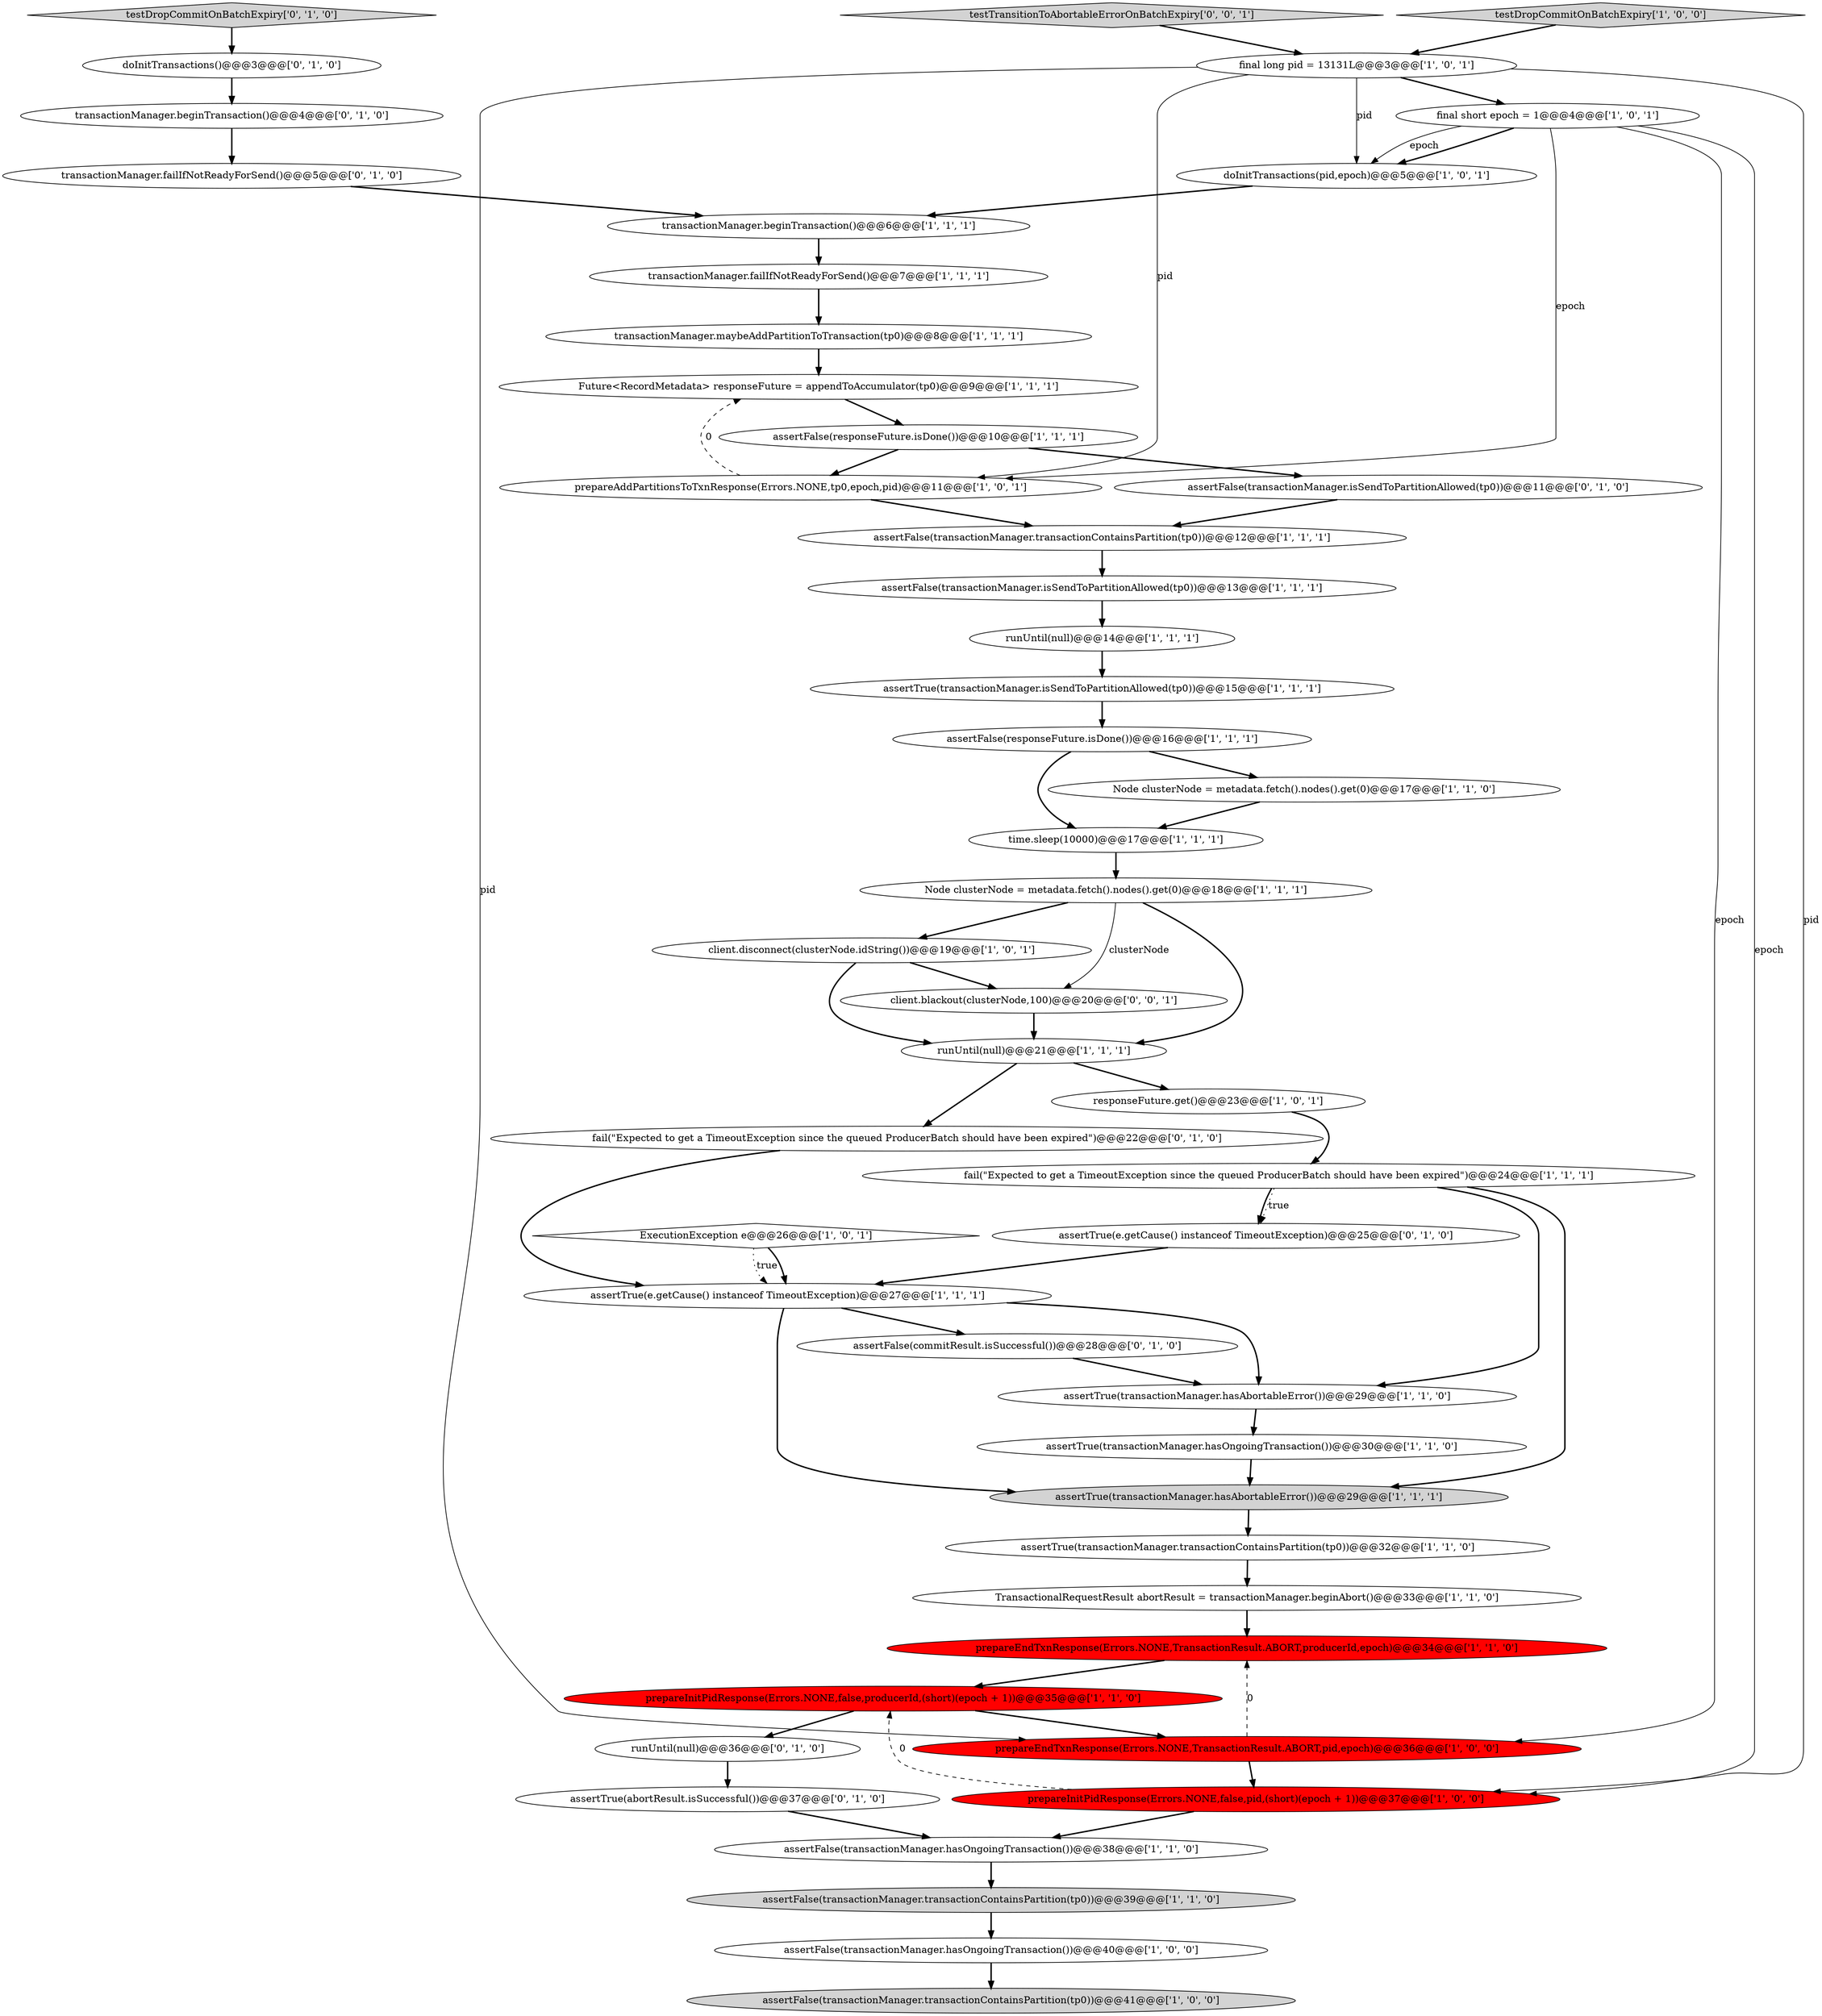 digraph {
31 [style = filled, label = "assertFalse(transactionManager.isSendToPartitionAllowed(tp0))@@@13@@@['1', '1', '1']", fillcolor = white, shape = ellipse image = "AAA0AAABBB1BBB"];
10 [style = filled, label = "doInitTransactions(pid,epoch)@@@5@@@['1', '0', '1']", fillcolor = white, shape = ellipse image = "AAA0AAABBB1BBB"];
17 [style = filled, label = "assertTrue(transactionManager.isSendToPartitionAllowed(tp0))@@@15@@@['1', '1', '1']", fillcolor = white, shape = ellipse image = "AAA0AAABBB1BBB"];
1 [style = filled, label = "ExecutionException e@@@26@@@['1', '0', '1']", fillcolor = white, shape = diamond image = "AAA0AAABBB1BBB"];
14 [style = filled, label = "prepareEndTxnResponse(Errors.NONE,TransactionResult.ABORT,producerId,epoch)@@@34@@@['1', '1', '0']", fillcolor = red, shape = ellipse image = "AAA1AAABBB1BBB"];
38 [style = filled, label = "assertTrue(abortResult.isSuccessful())@@@37@@@['0', '1', '0']", fillcolor = white, shape = ellipse image = "AAA0AAABBB2BBB"];
41 [style = filled, label = "assertFalse(commitResult.isSuccessful())@@@28@@@['0', '1', '0']", fillcolor = white, shape = ellipse image = "AAA0AAABBB2BBB"];
27 [style = filled, label = "prepareInitPidResponse(Errors.NONE,false,pid,(short)(epoch + 1))@@@37@@@['1', '0', '0']", fillcolor = red, shape = ellipse image = "AAA1AAABBB1BBB"];
46 [style = filled, label = "transactionManager.beginTransaction()@@@4@@@['0', '1', '0']", fillcolor = white, shape = ellipse image = "AAA0AAABBB2BBB"];
47 [style = filled, label = "client.blackout(clusterNode,100)@@@20@@@['0', '0', '1']", fillcolor = white, shape = ellipse image = "AAA0AAABBB3BBB"];
44 [style = filled, label = "doInitTransactions()@@@3@@@['0', '1', '0']", fillcolor = white, shape = ellipse image = "AAA0AAABBB2BBB"];
26 [style = filled, label = "transactionManager.beginTransaction()@@@6@@@['1', '1', '1']", fillcolor = white, shape = ellipse image = "AAA0AAABBB1BBB"];
30 [style = filled, label = "Future<RecordMetadata> responseFuture = appendToAccumulator(tp0)@@@9@@@['1', '1', '1']", fillcolor = white, shape = ellipse image = "AAA0AAABBB1BBB"];
8 [style = filled, label = "assertTrue(transactionManager.hasOngoingTransaction())@@@30@@@['1', '1', '0']", fillcolor = white, shape = ellipse image = "AAA0AAABBB1BBB"];
7 [style = filled, label = "fail(\"Expected to get a TimeoutException since the queued ProducerBatch should have been expired\")@@@24@@@['1', '1', '1']", fillcolor = white, shape = ellipse image = "AAA0AAABBB1BBB"];
37 [style = filled, label = "fail(\"Expected to get a TimeoutException since the queued ProducerBatch should have been expired\")@@@22@@@['0', '1', '0']", fillcolor = white, shape = ellipse image = "AAA0AAABBB2BBB"];
35 [style = filled, label = "Node clusterNode = metadata.fetch().nodes().get(0)@@@18@@@['1', '1', '1']", fillcolor = white, shape = ellipse image = "AAA0AAABBB1BBB"];
32 [style = filled, label = "assertTrue(e.getCause() instanceof TimeoutException)@@@27@@@['1', '1', '1']", fillcolor = white, shape = ellipse image = "AAA0AAABBB1BBB"];
48 [style = filled, label = "testTransitionToAbortableErrorOnBatchExpiry['0', '0', '1']", fillcolor = lightgray, shape = diamond image = "AAA0AAABBB3BBB"];
4 [style = filled, label = "assertTrue(transactionManager.hasAbortableError())@@@29@@@['1', '1', '0']", fillcolor = white, shape = ellipse image = "AAA0AAABBB1BBB"];
9 [style = filled, label = "TransactionalRequestResult abortResult = transactionManager.beginAbort()@@@33@@@['1', '1', '0']", fillcolor = white, shape = ellipse image = "AAA0AAABBB1BBB"];
45 [style = filled, label = "runUntil(null)@@@36@@@['0', '1', '0']", fillcolor = white, shape = ellipse image = "AAA0AAABBB2BBB"];
24 [style = filled, label = "final short epoch = 1@@@4@@@['1', '0', '1']", fillcolor = white, shape = ellipse image = "AAA0AAABBB1BBB"];
11 [style = filled, label = "testDropCommitOnBatchExpiry['1', '0', '0']", fillcolor = lightgray, shape = diamond image = "AAA0AAABBB1BBB"];
0 [style = filled, label = "runUntil(null)@@@21@@@['1', '1', '1']", fillcolor = white, shape = ellipse image = "AAA0AAABBB1BBB"];
23 [style = filled, label = "prepareInitPidResponse(Errors.NONE,false,producerId,(short)(epoch + 1))@@@35@@@['1', '1', '0']", fillcolor = red, shape = ellipse image = "AAA1AAABBB1BBB"];
2 [style = filled, label = "prepareAddPartitionsToTxnResponse(Errors.NONE,tp0,epoch,pid)@@@11@@@['1', '0', '1']", fillcolor = white, shape = ellipse image = "AAA0AAABBB1BBB"];
42 [style = filled, label = "assertFalse(transactionManager.isSendToPartitionAllowed(tp0))@@@11@@@['0', '1', '0']", fillcolor = white, shape = ellipse image = "AAA0AAABBB2BBB"];
19 [style = filled, label = "Node clusterNode = metadata.fetch().nodes().get(0)@@@17@@@['1', '1', '0']", fillcolor = white, shape = ellipse image = "AAA0AAABBB1BBB"];
16 [style = filled, label = "runUntil(null)@@@14@@@['1', '1', '1']", fillcolor = white, shape = ellipse image = "AAA0AAABBB1BBB"];
29 [style = filled, label = "final long pid = 13131L@@@3@@@['1', '0', '1']", fillcolor = white, shape = ellipse image = "AAA0AAABBB1BBB"];
39 [style = filled, label = "assertTrue(e.getCause() instanceof TimeoutException)@@@25@@@['0', '1', '0']", fillcolor = white, shape = ellipse image = "AAA0AAABBB2BBB"];
34 [style = filled, label = "assertFalse(transactionManager.hasOngoingTransaction())@@@40@@@['1', '0', '0']", fillcolor = white, shape = ellipse image = "AAA0AAABBB1BBB"];
33 [style = filled, label = "transactionManager.failIfNotReadyForSend()@@@7@@@['1', '1', '1']", fillcolor = white, shape = ellipse image = "AAA0AAABBB1BBB"];
20 [style = filled, label = "assertTrue(transactionManager.hasAbortableError())@@@29@@@['1', '1', '1']", fillcolor = lightgray, shape = ellipse image = "AAA0AAABBB1BBB"];
28 [style = filled, label = "transactionManager.maybeAddPartitionToTransaction(tp0)@@@8@@@['1', '1', '1']", fillcolor = white, shape = ellipse image = "AAA0AAABBB1BBB"];
21 [style = filled, label = "responseFuture.get()@@@23@@@['1', '0', '1']", fillcolor = white, shape = ellipse image = "AAA0AAABBB1BBB"];
3 [style = filled, label = "assertTrue(transactionManager.transactionContainsPartition(tp0))@@@32@@@['1', '1', '0']", fillcolor = white, shape = ellipse image = "AAA0AAABBB1BBB"];
25 [style = filled, label = "assertFalse(transactionManager.transactionContainsPartition(tp0))@@@12@@@['1', '1', '1']", fillcolor = white, shape = ellipse image = "AAA0AAABBB1BBB"];
13 [style = filled, label = "assertFalse(transactionManager.transactionContainsPartition(tp0))@@@41@@@['1', '0', '0']", fillcolor = lightgray, shape = ellipse image = "AAA0AAABBB1BBB"];
22 [style = filled, label = "assertFalse(transactionManager.transactionContainsPartition(tp0))@@@39@@@['1', '1', '0']", fillcolor = lightgray, shape = ellipse image = "AAA0AAABBB1BBB"];
36 [style = filled, label = "assertFalse(responseFuture.isDone())@@@10@@@['1', '1', '1']", fillcolor = white, shape = ellipse image = "AAA0AAABBB1BBB"];
40 [style = filled, label = "testDropCommitOnBatchExpiry['0', '1', '0']", fillcolor = lightgray, shape = diamond image = "AAA0AAABBB2BBB"];
5 [style = filled, label = "time.sleep(10000)@@@17@@@['1', '1', '1']", fillcolor = white, shape = ellipse image = "AAA0AAABBB1BBB"];
15 [style = filled, label = "client.disconnect(clusterNode.idString())@@@19@@@['1', '0', '1']", fillcolor = white, shape = ellipse image = "AAA0AAABBB1BBB"];
12 [style = filled, label = "prepareEndTxnResponse(Errors.NONE,TransactionResult.ABORT,pid,epoch)@@@36@@@['1', '0', '0']", fillcolor = red, shape = ellipse image = "AAA1AAABBB1BBB"];
6 [style = filled, label = "assertFalse(responseFuture.isDone())@@@16@@@['1', '1', '1']", fillcolor = white, shape = ellipse image = "AAA0AAABBB1BBB"];
18 [style = filled, label = "assertFalse(transactionManager.hasOngoingTransaction())@@@38@@@['1', '1', '0']", fillcolor = white, shape = ellipse image = "AAA0AAABBB1BBB"];
43 [style = filled, label = "transactionManager.failIfNotReadyForSend()@@@5@@@['0', '1', '0']", fillcolor = white, shape = ellipse image = "AAA0AAABBB2BBB"];
24->10 [style = bold, label=""];
27->18 [style = bold, label=""];
24->2 [style = solid, label="epoch"];
0->37 [style = bold, label=""];
28->30 [style = bold, label=""];
35->15 [style = bold, label=""];
17->6 [style = bold, label=""];
31->16 [style = bold, label=""];
23->45 [style = bold, label=""];
48->29 [style = bold, label=""];
42->25 [style = bold, label=""];
29->2 [style = solid, label="pid"];
29->27 [style = solid, label="pid"];
33->28 [style = bold, label=""];
27->23 [style = dashed, label="0"];
29->10 [style = solid, label="pid"];
34->13 [style = bold, label=""];
35->47 [style = solid, label="clusterNode"];
41->4 [style = bold, label=""];
11->29 [style = bold, label=""];
30->36 [style = bold, label=""];
10->26 [style = bold, label=""];
0->21 [style = bold, label=""];
6->19 [style = bold, label=""];
16->17 [style = bold, label=""];
7->4 [style = bold, label=""];
20->3 [style = bold, label=""];
43->26 [style = bold, label=""];
7->20 [style = bold, label=""];
7->39 [style = dotted, label="true"];
2->30 [style = dashed, label="0"];
24->27 [style = solid, label="epoch"];
1->32 [style = dotted, label="true"];
25->31 [style = bold, label=""];
3->9 [style = bold, label=""];
19->5 [style = bold, label=""];
44->46 [style = bold, label=""];
6->5 [style = bold, label=""];
35->0 [style = bold, label=""];
38->18 [style = bold, label=""];
18->22 [style = bold, label=""];
29->12 [style = solid, label="pid"];
8->20 [style = bold, label=""];
12->14 [style = dashed, label="0"];
24->12 [style = solid, label="epoch"];
14->23 [style = bold, label=""];
7->39 [style = bold, label=""];
36->2 [style = bold, label=""];
15->0 [style = bold, label=""];
22->34 [style = bold, label=""];
39->32 [style = bold, label=""];
45->38 [style = bold, label=""];
9->14 [style = bold, label=""];
24->10 [style = solid, label="epoch"];
37->32 [style = bold, label=""];
1->32 [style = bold, label=""];
21->7 [style = bold, label=""];
4->8 [style = bold, label=""];
23->12 [style = bold, label=""];
32->41 [style = bold, label=""];
32->4 [style = bold, label=""];
15->47 [style = bold, label=""];
29->24 [style = bold, label=""];
2->25 [style = bold, label=""];
26->33 [style = bold, label=""];
47->0 [style = bold, label=""];
12->27 [style = bold, label=""];
32->20 [style = bold, label=""];
5->35 [style = bold, label=""];
36->42 [style = bold, label=""];
40->44 [style = bold, label=""];
46->43 [style = bold, label=""];
}
